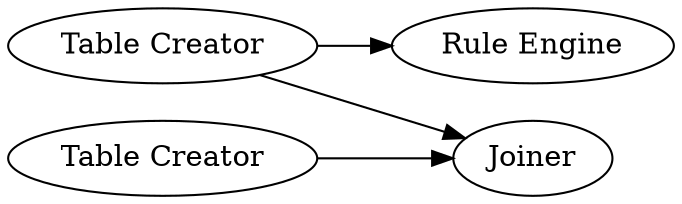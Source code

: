 digraph {
	1 [label="Table Creator"]
	2 [label="Table Creator"]
	3 [label="Rule Engine"]
	4 [label=Joiner]
	1 -> 3
	1 -> 4
	2 -> 4
	rankdir=LR
}

